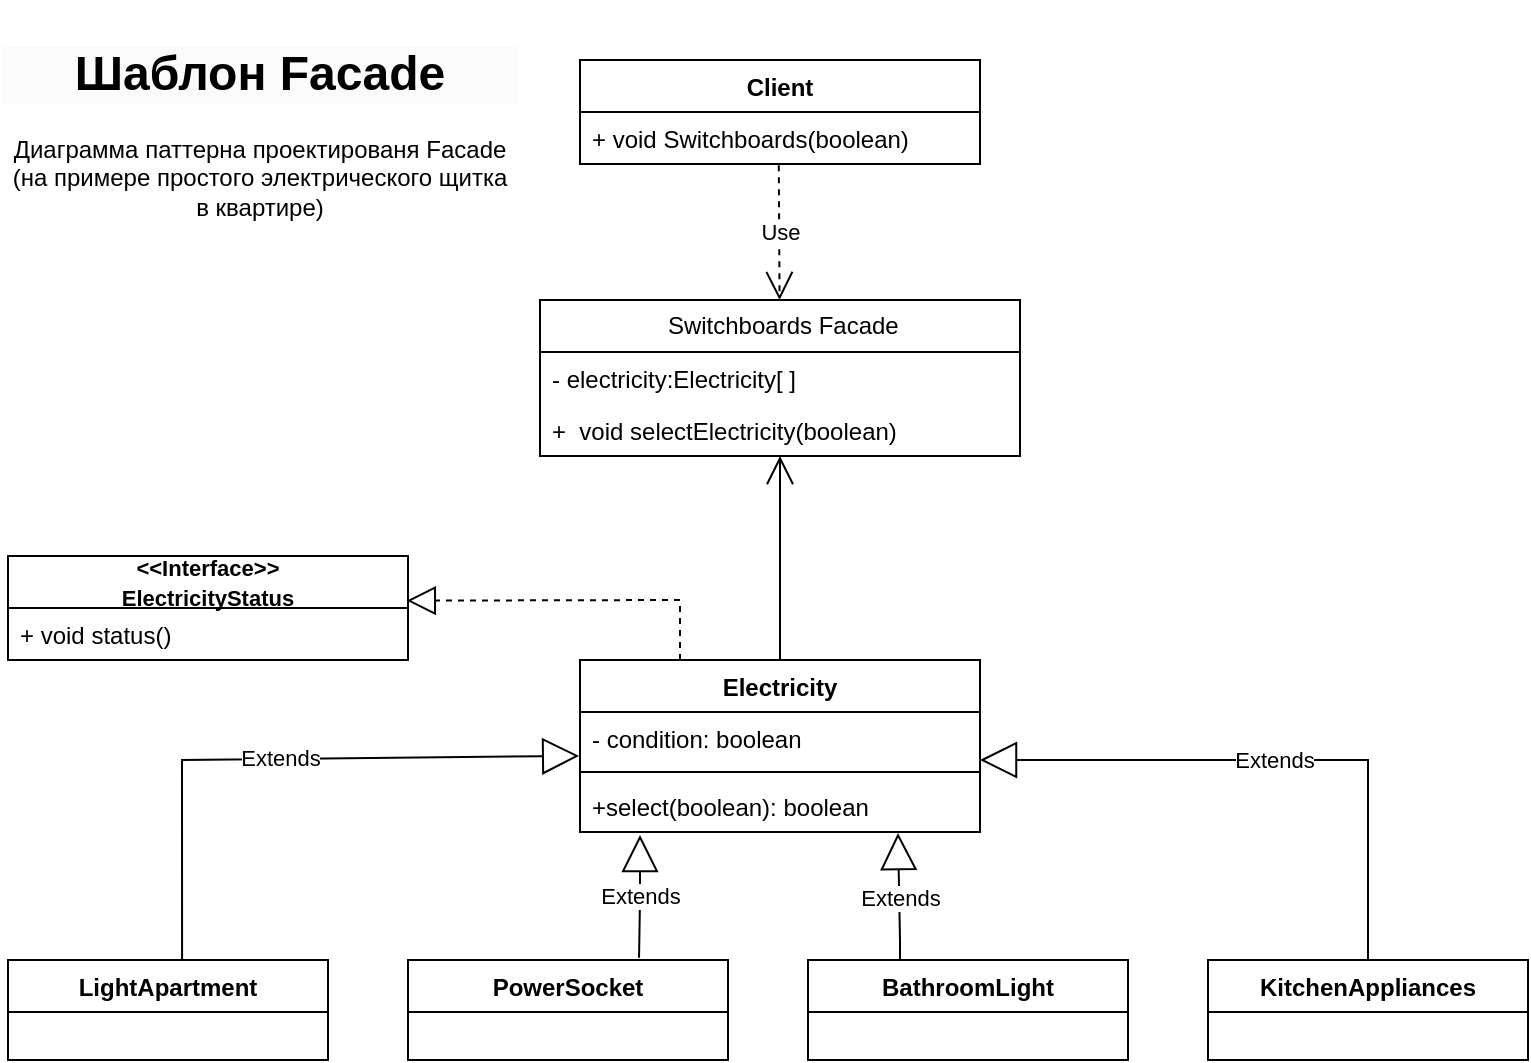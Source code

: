 <mxfile version="22.1.2" type="device">
  <diagram name="Страница — 1" id="rwYT0whXrhywnnauOBgW">
    <mxGraphModel dx="947" dy="1642" grid="1" gridSize="10" guides="1" tooltips="1" connect="1" arrows="1" fold="1" page="1" pageScale="1" pageWidth="827" pageHeight="1169" math="0" shadow="0">
      <root>
        <mxCell id="0" />
        <mxCell id="1" parent="0" />
        <mxCell id="iuXsz0ok0gPTvOmvIEcN-1" value="&amp;nbsp;Switchboards Facade" style="swimlane;fontStyle=0;childLayout=stackLayout;horizontal=1;startSize=26;fillColor=none;horizontalStack=0;resizeParent=1;resizeParentMax=0;resizeLast=0;collapsible=1;marginBottom=0;whiteSpace=wrap;html=1;" parent="1" vertex="1">
          <mxGeometry x="300" y="-1000" width="240" height="78" as="geometry" />
        </mxCell>
        <mxCell id="iuXsz0ok0gPTvOmvIEcN-63" value="- electricity:Electricity[ ]" style="text;strokeColor=none;fillColor=none;align=left;verticalAlign=top;spacingLeft=4;spacingRight=4;overflow=hidden;rotatable=0;points=[[0,0.5],[1,0.5]];portConstraint=eastwest;whiteSpace=wrap;html=1;" parent="iuXsz0ok0gPTvOmvIEcN-1" vertex="1">
          <mxGeometry y="26" width="240" height="26" as="geometry" />
        </mxCell>
        <mxCell id="iuXsz0ok0gPTvOmvIEcN-32" value="+&amp;nbsp; void selectElectricity(boolean)&amp;nbsp;" style="text;strokeColor=none;fillColor=none;align=left;verticalAlign=top;spacingLeft=4;spacingRight=4;overflow=hidden;rotatable=0;points=[[0,0.5],[1,0.5]];portConstraint=eastwest;whiteSpace=wrap;html=1;" parent="iuXsz0ok0gPTvOmvIEcN-1" vertex="1">
          <mxGeometry y="52" width="240" height="26" as="geometry" />
        </mxCell>
        <mxCell id="iuXsz0ok0gPTvOmvIEcN-6" value="&lt;h1 style=&quot;border-color: var(--border-color); color: rgb(0, 0, 0); font-family: Helvetica; font-style: normal; font-variant-ligatures: normal; font-variant-caps: normal; letter-spacing: normal; orphans: 2; text-indent: 0px; text-transform: none; widows: 2; word-spacing: 0px; -webkit-text-stroke-width: 0px; background-color: rgb(251, 251, 251); text-decoration-thickness: initial; text-decoration-style: initial; text-decoration-color: initial;&quot;&gt;Шаблон Facade&lt;/h1&gt;&lt;div style=&quot;&quot;&gt;Диаграмма паттерна проектированя Facade (на примере простого электрического щитка&lt;/div&gt;&lt;div style=&quot;&quot;&gt;в квартире)&lt;/div&gt;" style="text;whiteSpace=wrap;html=1;align=center;" parent="1" vertex="1">
          <mxGeometry x="30" y="-1150" width="260" height="140" as="geometry" />
        </mxCell>
        <mxCell id="iuXsz0ok0gPTvOmvIEcN-9" value="LightApartment" style="swimlane;fontStyle=1;align=center;verticalAlign=top;childLayout=stackLayout;horizontal=1;startSize=26;horizontalStack=0;resizeParent=1;resizeParentMax=0;resizeLast=0;collapsible=1;marginBottom=0;whiteSpace=wrap;html=1;" parent="1" vertex="1">
          <mxGeometry x="34" y="-670" width="160" height="50" as="geometry" />
        </mxCell>
        <mxCell id="iuXsz0ok0gPTvOmvIEcN-13" value="PowerSocket" style="swimlane;fontStyle=1;align=center;verticalAlign=top;childLayout=stackLayout;horizontal=1;startSize=26;horizontalStack=0;resizeParent=1;resizeParentMax=0;resizeLast=0;collapsible=1;marginBottom=0;whiteSpace=wrap;html=1;" parent="1" vertex="1">
          <mxGeometry x="234" y="-670" width="160" height="50" as="geometry" />
        </mxCell>
        <mxCell id="iuXsz0ok0gPTvOmvIEcN-21" value="KitchenAppliances" style="swimlane;fontStyle=1;align=center;verticalAlign=top;childLayout=stackLayout;horizontal=1;startSize=26;horizontalStack=0;resizeParent=1;resizeParentMax=0;resizeLast=0;collapsible=1;marginBottom=0;whiteSpace=wrap;html=1;" parent="1" vertex="1">
          <mxGeometry x="634" y="-670" width="160" height="50" as="geometry" />
        </mxCell>
        <mxCell id="iuXsz0ok0gPTvOmvIEcN-25" value="Client" style="swimlane;fontStyle=1;align=center;verticalAlign=top;childLayout=stackLayout;horizontal=1;startSize=26;horizontalStack=0;resizeParent=1;resizeParentMax=0;resizeLast=0;collapsible=1;marginBottom=0;whiteSpace=wrap;html=1;" parent="1" vertex="1">
          <mxGeometry x="320" y="-1120" width="200" height="52" as="geometry" />
        </mxCell>
        <mxCell id="iuXsz0ok0gPTvOmvIEcN-28" value="+ void Switchboards(boolean)" style="text;strokeColor=none;fillColor=none;align=left;verticalAlign=top;spacingLeft=4;spacingRight=4;overflow=hidden;rotatable=0;points=[[0,0.5],[1,0.5]];portConstraint=eastwest;whiteSpace=wrap;html=1;" parent="iuXsz0ok0gPTvOmvIEcN-25" vertex="1">
          <mxGeometry y="26" width="200" height="26" as="geometry" />
        </mxCell>
        <mxCell id="iuXsz0ok0gPTvOmvIEcN-33" value="BathroomLight" style="swimlane;fontStyle=1;align=center;verticalAlign=top;childLayout=stackLayout;horizontal=1;startSize=26;horizontalStack=0;resizeParent=1;resizeParentMax=0;resizeLast=0;collapsible=1;marginBottom=0;whiteSpace=wrap;html=1;" parent="1" vertex="1">
          <mxGeometry x="434" y="-670" width="160" height="50" as="geometry" />
        </mxCell>
        <mxCell id="iuXsz0ok0gPTvOmvIEcN-37" value="Electricity" style="swimlane;fontStyle=1;align=center;verticalAlign=top;childLayout=stackLayout;horizontal=1;startSize=26;horizontalStack=0;resizeParent=1;resizeParentMax=0;resizeLast=0;collapsible=1;marginBottom=0;whiteSpace=wrap;html=1;" parent="1" vertex="1">
          <mxGeometry x="320" y="-820" width="200" height="86" as="geometry" />
        </mxCell>
        <mxCell id="iuXsz0ok0gPTvOmvIEcN-38" value="- condition&lt;span style=&quot;background-color: initial;&quot;&gt;: boolean&lt;/span&gt;" style="text;strokeColor=none;fillColor=none;align=left;verticalAlign=top;spacingLeft=4;spacingRight=4;overflow=hidden;rotatable=0;points=[[0,0.5],[1,0.5]];portConstraint=eastwest;whiteSpace=wrap;html=1;" parent="iuXsz0ok0gPTvOmvIEcN-37" vertex="1">
          <mxGeometry y="26" width="200" height="26" as="geometry" />
        </mxCell>
        <mxCell id="iuXsz0ok0gPTvOmvIEcN-39" value="" style="line;strokeWidth=1;fillColor=none;align=left;verticalAlign=middle;spacingTop=-1;spacingLeft=3;spacingRight=3;rotatable=0;labelPosition=right;points=[];portConstraint=eastwest;strokeColor=inherit;" parent="iuXsz0ok0gPTvOmvIEcN-37" vertex="1">
          <mxGeometry y="52" width="200" height="8" as="geometry" />
        </mxCell>
        <mxCell id="iuXsz0ok0gPTvOmvIEcN-40" value="+select(boolean): boolean" style="text;strokeColor=none;fillColor=none;align=left;verticalAlign=top;spacingLeft=4;spacingRight=4;overflow=hidden;rotatable=0;points=[[0,0.5],[1,0.5]];portConstraint=eastwest;whiteSpace=wrap;html=1;" parent="iuXsz0ok0gPTvOmvIEcN-37" vertex="1">
          <mxGeometry y="60" width="200" height="26" as="geometry" />
        </mxCell>
        <mxCell id="iuXsz0ok0gPTvOmvIEcN-42" value="Extends" style="endArrow=block;endSize=16;endFill=0;html=1;rounded=0;exitX=0.544;exitY=0;exitDx=0;exitDy=0;exitPerimeter=0;entryX=-0.002;entryY=0.844;entryDx=0;entryDy=0;entryPerimeter=0;" parent="1" source="iuXsz0ok0gPTvOmvIEcN-9" target="iuXsz0ok0gPTvOmvIEcN-38" edge="1">
          <mxGeometry width="160" relative="1" as="geometry">
            <mxPoint x="160" y="-764.5" as="sourcePoint" />
            <mxPoint x="310" y="-772" as="targetPoint" />
            <Array as="points">
              <mxPoint x="121" y="-770" />
            </Array>
          </mxGeometry>
        </mxCell>
        <mxCell id="iuXsz0ok0gPTvOmvIEcN-43" value="Extends" style="endArrow=block;endSize=16;endFill=0;html=1;rounded=0;exitX=0.5;exitY=0;exitDx=0;exitDy=0;" parent="1" source="iuXsz0ok0gPTvOmvIEcN-21" edge="1">
          <mxGeometry width="160" relative="1" as="geometry">
            <mxPoint x="560" y="-780" as="sourcePoint" />
            <mxPoint x="520" y="-770" as="targetPoint" />
            <Array as="points">
              <mxPoint x="714" y="-770" />
            </Array>
          </mxGeometry>
        </mxCell>
        <mxCell id="iuXsz0ok0gPTvOmvIEcN-44" value="Extends" style="endArrow=block;endSize=16;endFill=0;html=1;rounded=0;entryX=0.15;entryY=1.057;entryDx=0;entryDy=0;entryPerimeter=0;exitX=0.722;exitY=-0.022;exitDx=0;exitDy=0;exitPerimeter=0;" parent="1" edge="1" target="iuXsz0ok0gPTvOmvIEcN-40" source="iuXsz0ok0gPTvOmvIEcN-13">
          <mxGeometry width="160" relative="1" as="geometry">
            <mxPoint x="280" y="-670" as="sourcePoint" />
            <mxPoint x="320" y="-740" as="targetPoint" />
            <Array as="points">
              <mxPoint x="350" y="-700" />
            </Array>
          </mxGeometry>
        </mxCell>
        <mxCell id="iuXsz0ok0gPTvOmvIEcN-45" value="Extends" style="endArrow=block;endSize=16;endFill=0;html=1;rounded=0;entryX=0.795;entryY=1.02;entryDx=0;entryDy=0;entryPerimeter=0;" parent="1" target="iuXsz0ok0gPTvOmvIEcN-40" edge="1">
          <mxGeometry width="160" relative="1" as="geometry">
            <mxPoint x="480" y="-670" as="sourcePoint" />
            <mxPoint x="680" y="-720" as="targetPoint" />
            <Array as="points">
              <mxPoint x="480" y="-680" />
            </Array>
          </mxGeometry>
        </mxCell>
        <mxCell id="iuXsz0ok0gPTvOmvIEcN-48" value="&lt;font style=&quot;font-size: 11px;&quot;&gt;&lt;b&gt;&amp;lt;&amp;lt;Interface&amp;gt;&amp;gt;&lt;br&gt;ElectricityStatus&lt;/b&gt;&lt;/font&gt;" style="swimlane;fontStyle=0;childLayout=stackLayout;horizontal=1;startSize=26;fillColor=none;horizontalStack=0;resizeParent=1;resizeParentMax=0;resizeLast=0;collapsible=1;marginBottom=0;whiteSpace=wrap;html=1;" parent="1" vertex="1">
          <mxGeometry x="34" y="-872" width="200" height="52" as="geometry">
            <mxRectangle x="320" y="-600" width="120" height="40" as="alternateBounds" />
          </mxGeometry>
        </mxCell>
        <mxCell id="iuXsz0ok0gPTvOmvIEcN-49" value="+ void status()" style="text;strokeColor=none;fillColor=none;align=left;verticalAlign=top;spacingLeft=4;spacingRight=4;overflow=hidden;rotatable=0;points=[[0,0.5],[1,0.5]];portConstraint=eastwest;whiteSpace=wrap;html=1;" parent="iuXsz0ok0gPTvOmvIEcN-48" vertex="1">
          <mxGeometry y="26" width="200" height="26" as="geometry" />
        </mxCell>
        <mxCell id="iuXsz0ok0gPTvOmvIEcN-55" value="" style="endArrow=block;dashed=1;endFill=0;endSize=12;html=1;rounded=0;exitX=0.25;exitY=0;exitDx=0;exitDy=0;entryX=0.997;entryY=0.429;entryDx=0;entryDy=0;entryPerimeter=0;" parent="1" source="iuXsz0ok0gPTvOmvIEcN-37" target="iuXsz0ok0gPTvOmvIEcN-48" edge="1">
          <mxGeometry width="160" relative="1" as="geometry">
            <mxPoint x="394" y="-570" as="sourcePoint" />
            <mxPoint x="240" y="-850" as="targetPoint" />
            <Array as="points">
              <mxPoint x="370" y="-850" />
            </Array>
          </mxGeometry>
        </mxCell>
        <mxCell id="iuXsz0ok0gPTvOmvIEcN-56" value="Use" style="endArrow=open;endSize=12;dashed=1;html=1;rounded=0;exitX=0.497;exitY=1.025;exitDx=0;exitDy=0;exitPerimeter=0;" parent="1" source="iuXsz0ok0gPTvOmvIEcN-28" target="iuXsz0ok0gPTvOmvIEcN-1" edge="1">
          <mxGeometry width="160" relative="1" as="geometry">
            <mxPoint x="394" y="-1030" as="sourcePoint" />
            <mxPoint x="554" y="-1030" as="targetPoint" />
          </mxGeometry>
        </mxCell>
        <mxCell id="iuXsz0ok0gPTvOmvIEcN-57" value="" style="endArrow=open;endFill=1;endSize=12;html=1;rounded=0;exitX=0.5;exitY=0;exitDx=0;exitDy=0;" parent="1" source="iuXsz0ok0gPTvOmvIEcN-37" target="iuXsz0ok0gPTvOmvIEcN-32" edge="1">
          <mxGeometry width="160" relative="1" as="geometry">
            <mxPoint x="230" y="-1030" as="sourcePoint" />
            <mxPoint x="420" y="-890" as="targetPoint" />
          </mxGeometry>
        </mxCell>
      </root>
    </mxGraphModel>
  </diagram>
</mxfile>
